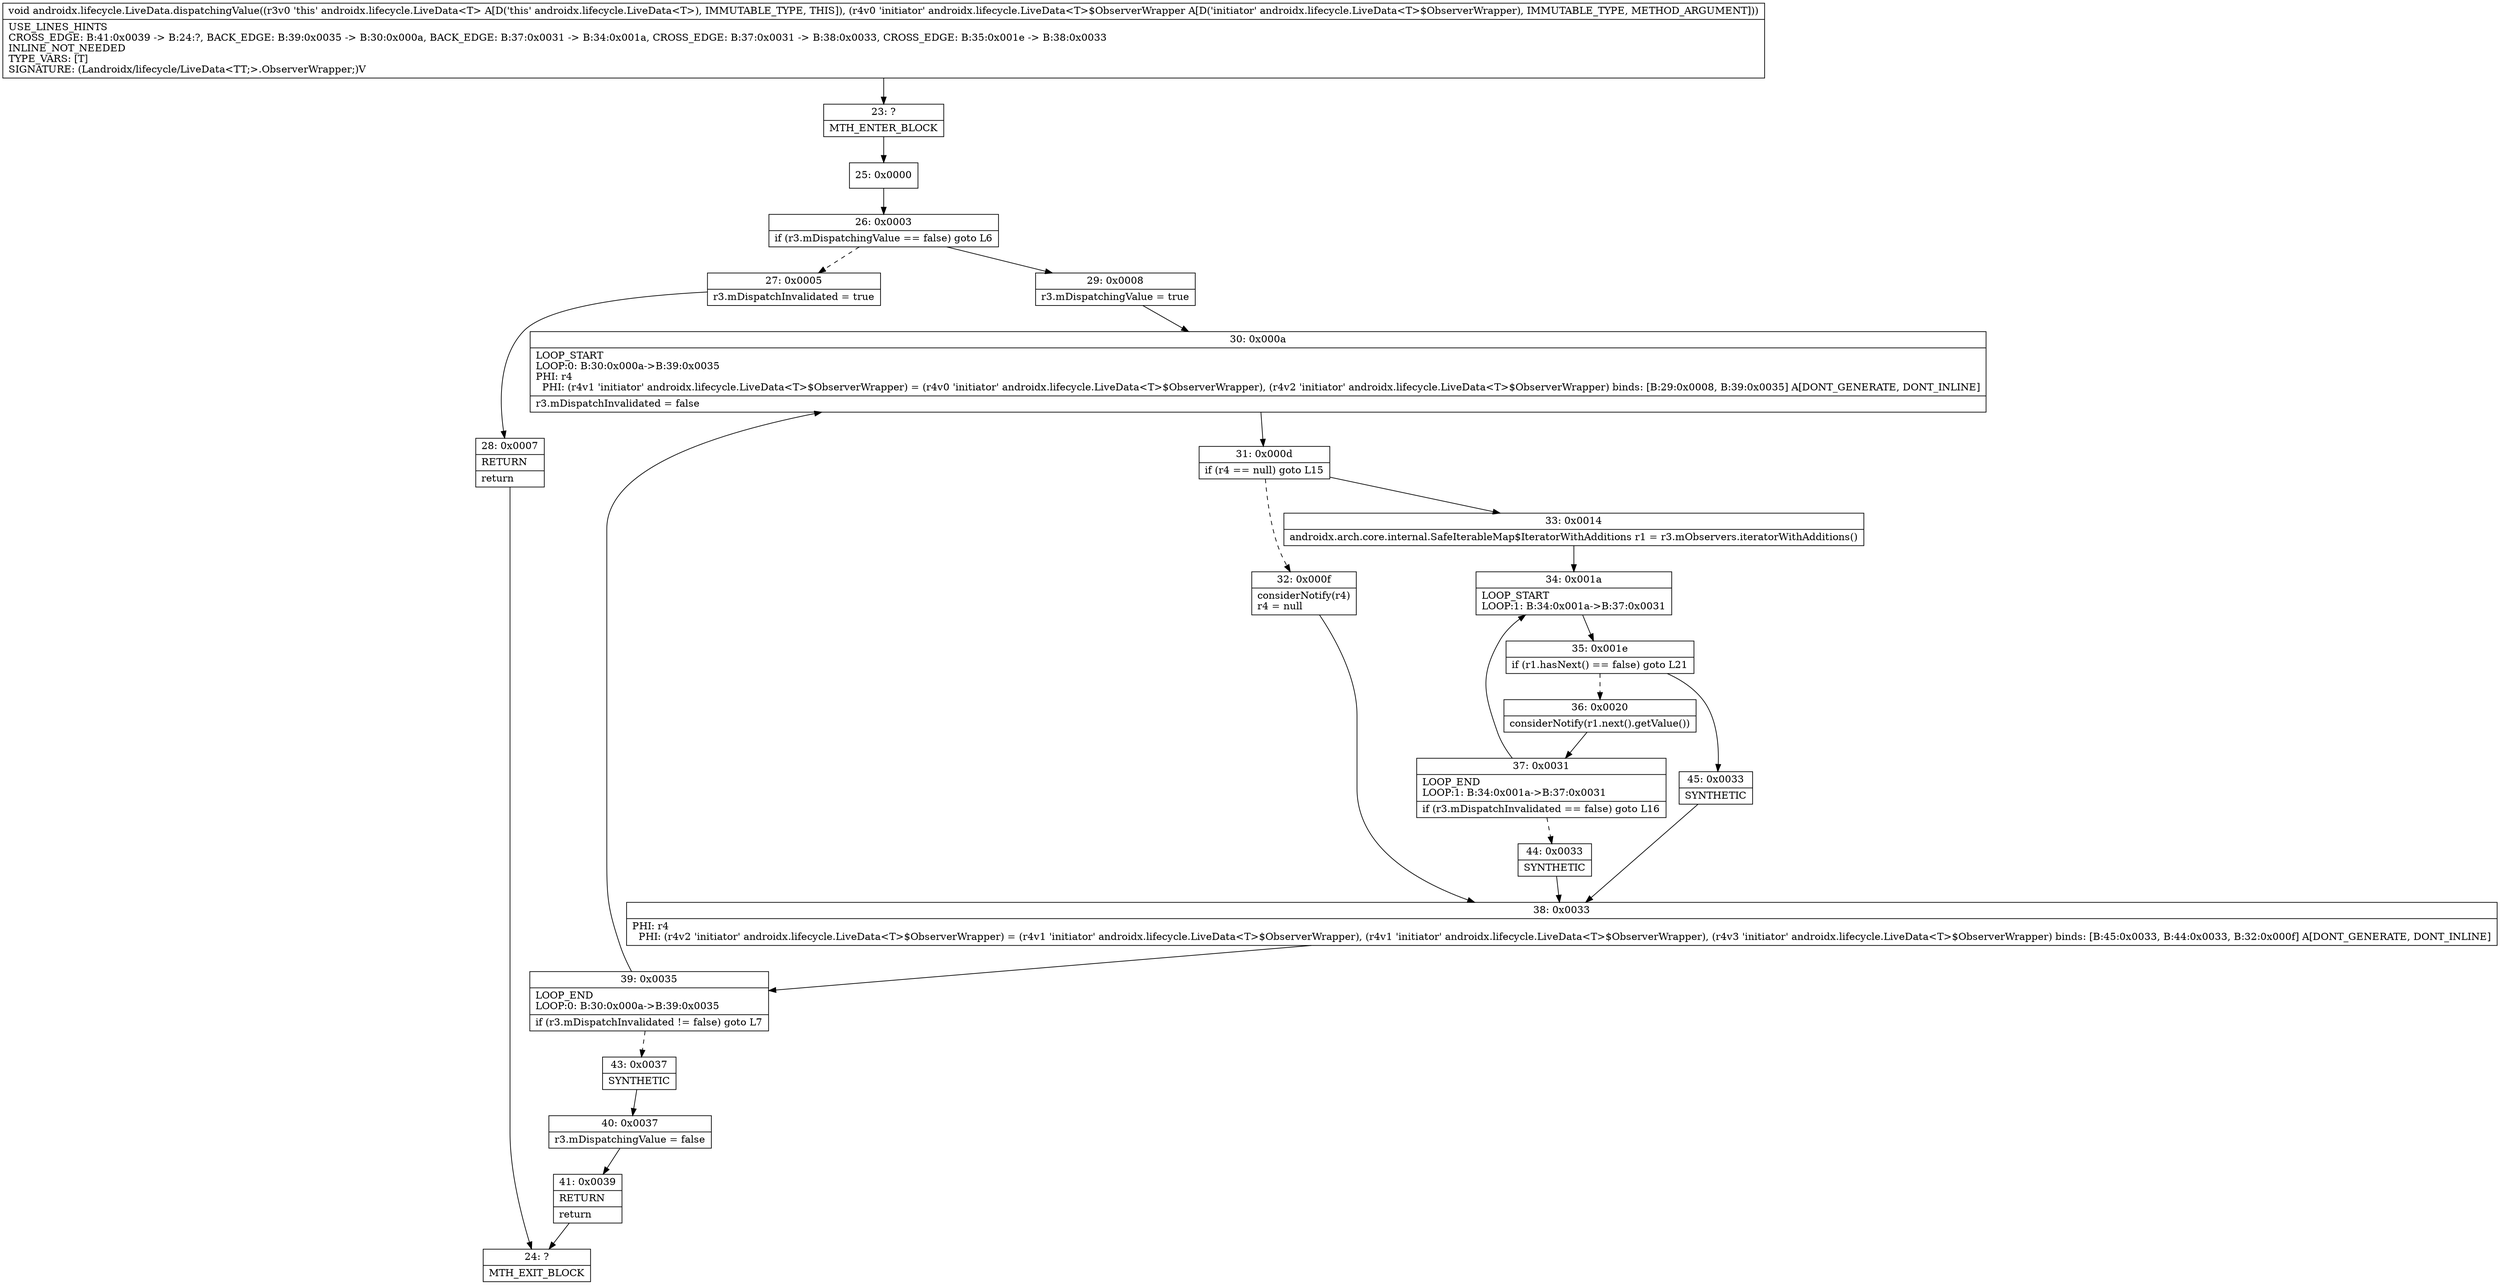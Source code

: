 digraph "CFG forandroidx.lifecycle.LiveData.dispatchingValue(Landroidx\/lifecycle\/LiveData$ObserverWrapper;)V" {
Node_23 [shape=record,label="{23\:\ ?|MTH_ENTER_BLOCK\l}"];
Node_25 [shape=record,label="{25\:\ 0x0000}"];
Node_26 [shape=record,label="{26\:\ 0x0003|if (r3.mDispatchingValue == false) goto L6\l}"];
Node_27 [shape=record,label="{27\:\ 0x0005|r3.mDispatchInvalidated = true\l}"];
Node_28 [shape=record,label="{28\:\ 0x0007|RETURN\l|return\l}"];
Node_24 [shape=record,label="{24\:\ ?|MTH_EXIT_BLOCK\l}"];
Node_29 [shape=record,label="{29\:\ 0x0008|r3.mDispatchingValue = true\l}"];
Node_30 [shape=record,label="{30\:\ 0x000a|LOOP_START\lLOOP:0: B:30:0x000a\-\>B:39:0x0035\lPHI: r4 \l  PHI: (r4v1 'initiator' androidx.lifecycle.LiveData\<T\>$ObserverWrapper) = (r4v0 'initiator' androidx.lifecycle.LiveData\<T\>$ObserverWrapper), (r4v2 'initiator' androidx.lifecycle.LiveData\<T\>$ObserverWrapper) binds: [B:29:0x0008, B:39:0x0035] A[DONT_GENERATE, DONT_INLINE]\l|r3.mDispatchInvalidated = false\l}"];
Node_31 [shape=record,label="{31\:\ 0x000d|if (r4 == null) goto L15\l}"];
Node_32 [shape=record,label="{32\:\ 0x000f|considerNotify(r4)\lr4 = null\l}"];
Node_38 [shape=record,label="{38\:\ 0x0033|PHI: r4 \l  PHI: (r4v2 'initiator' androidx.lifecycle.LiveData\<T\>$ObserverWrapper) = (r4v1 'initiator' androidx.lifecycle.LiveData\<T\>$ObserverWrapper), (r4v1 'initiator' androidx.lifecycle.LiveData\<T\>$ObserverWrapper), (r4v3 'initiator' androidx.lifecycle.LiveData\<T\>$ObserverWrapper) binds: [B:45:0x0033, B:44:0x0033, B:32:0x000f] A[DONT_GENERATE, DONT_INLINE]\l}"];
Node_39 [shape=record,label="{39\:\ 0x0035|LOOP_END\lLOOP:0: B:30:0x000a\-\>B:39:0x0035\l|if (r3.mDispatchInvalidated != false) goto L7\l}"];
Node_43 [shape=record,label="{43\:\ 0x0037|SYNTHETIC\l}"];
Node_40 [shape=record,label="{40\:\ 0x0037|r3.mDispatchingValue = false\l}"];
Node_41 [shape=record,label="{41\:\ 0x0039|RETURN\l|return\l}"];
Node_33 [shape=record,label="{33\:\ 0x0014|androidx.arch.core.internal.SafeIterableMap$IteratorWithAdditions r1 = r3.mObservers.iteratorWithAdditions()\l}"];
Node_34 [shape=record,label="{34\:\ 0x001a|LOOP_START\lLOOP:1: B:34:0x001a\-\>B:37:0x0031\l}"];
Node_35 [shape=record,label="{35\:\ 0x001e|if (r1.hasNext() == false) goto L21\l}"];
Node_36 [shape=record,label="{36\:\ 0x0020|considerNotify(r1.next().getValue())\l}"];
Node_37 [shape=record,label="{37\:\ 0x0031|LOOP_END\lLOOP:1: B:34:0x001a\-\>B:37:0x0031\l|if (r3.mDispatchInvalidated == false) goto L16\l}"];
Node_44 [shape=record,label="{44\:\ 0x0033|SYNTHETIC\l}"];
Node_45 [shape=record,label="{45\:\ 0x0033|SYNTHETIC\l}"];
MethodNode[shape=record,label="{void androidx.lifecycle.LiveData.dispatchingValue((r3v0 'this' androidx.lifecycle.LiveData\<T\> A[D('this' androidx.lifecycle.LiveData\<T\>), IMMUTABLE_TYPE, THIS]), (r4v0 'initiator' androidx.lifecycle.LiveData\<T\>$ObserverWrapper A[D('initiator' androidx.lifecycle.LiveData\<T\>$ObserverWrapper), IMMUTABLE_TYPE, METHOD_ARGUMENT]))  | USE_LINES_HINTS\lCROSS_EDGE: B:41:0x0039 \-\> B:24:?, BACK_EDGE: B:39:0x0035 \-\> B:30:0x000a, BACK_EDGE: B:37:0x0031 \-\> B:34:0x001a, CROSS_EDGE: B:37:0x0031 \-\> B:38:0x0033, CROSS_EDGE: B:35:0x001e \-\> B:38:0x0033\lINLINE_NOT_NEEDED\lTYPE_VARS: [T]\lSIGNATURE: (Landroidx\/lifecycle\/LiveData\<TT;\>.ObserverWrapper;)V\l}"];
MethodNode -> Node_23;Node_23 -> Node_25;
Node_25 -> Node_26;
Node_26 -> Node_27[style=dashed];
Node_26 -> Node_29;
Node_27 -> Node_28;
Node_28 -> Node_24;
Node_29 -> Node_30;
Node_30 -> Node_31;
Node_31 -> Node_32[style=dashed];
Node_31 -> Node_33;
Node_32 -> Node_38;
Node_38 -> Node_39;
Node_39 -> Node_30;
Node_39 -> Node_43[style=dashed];
Node_43 -> Node_40;
Node_40 -> Node_41;
Node_41 -> Node_24;
Node_33 -> Node_34;
Node_34 -> Node_35;
Node_35 -> Node_36[style=dashed];
Node_35 -> Node_45;
Node_36 -> Node_37;
Node_37 -> Node_34;
Node_37 -> Node_44[style=dashed];
Node_44 -> Node_38;
Node_45 -> Node_38;
}

